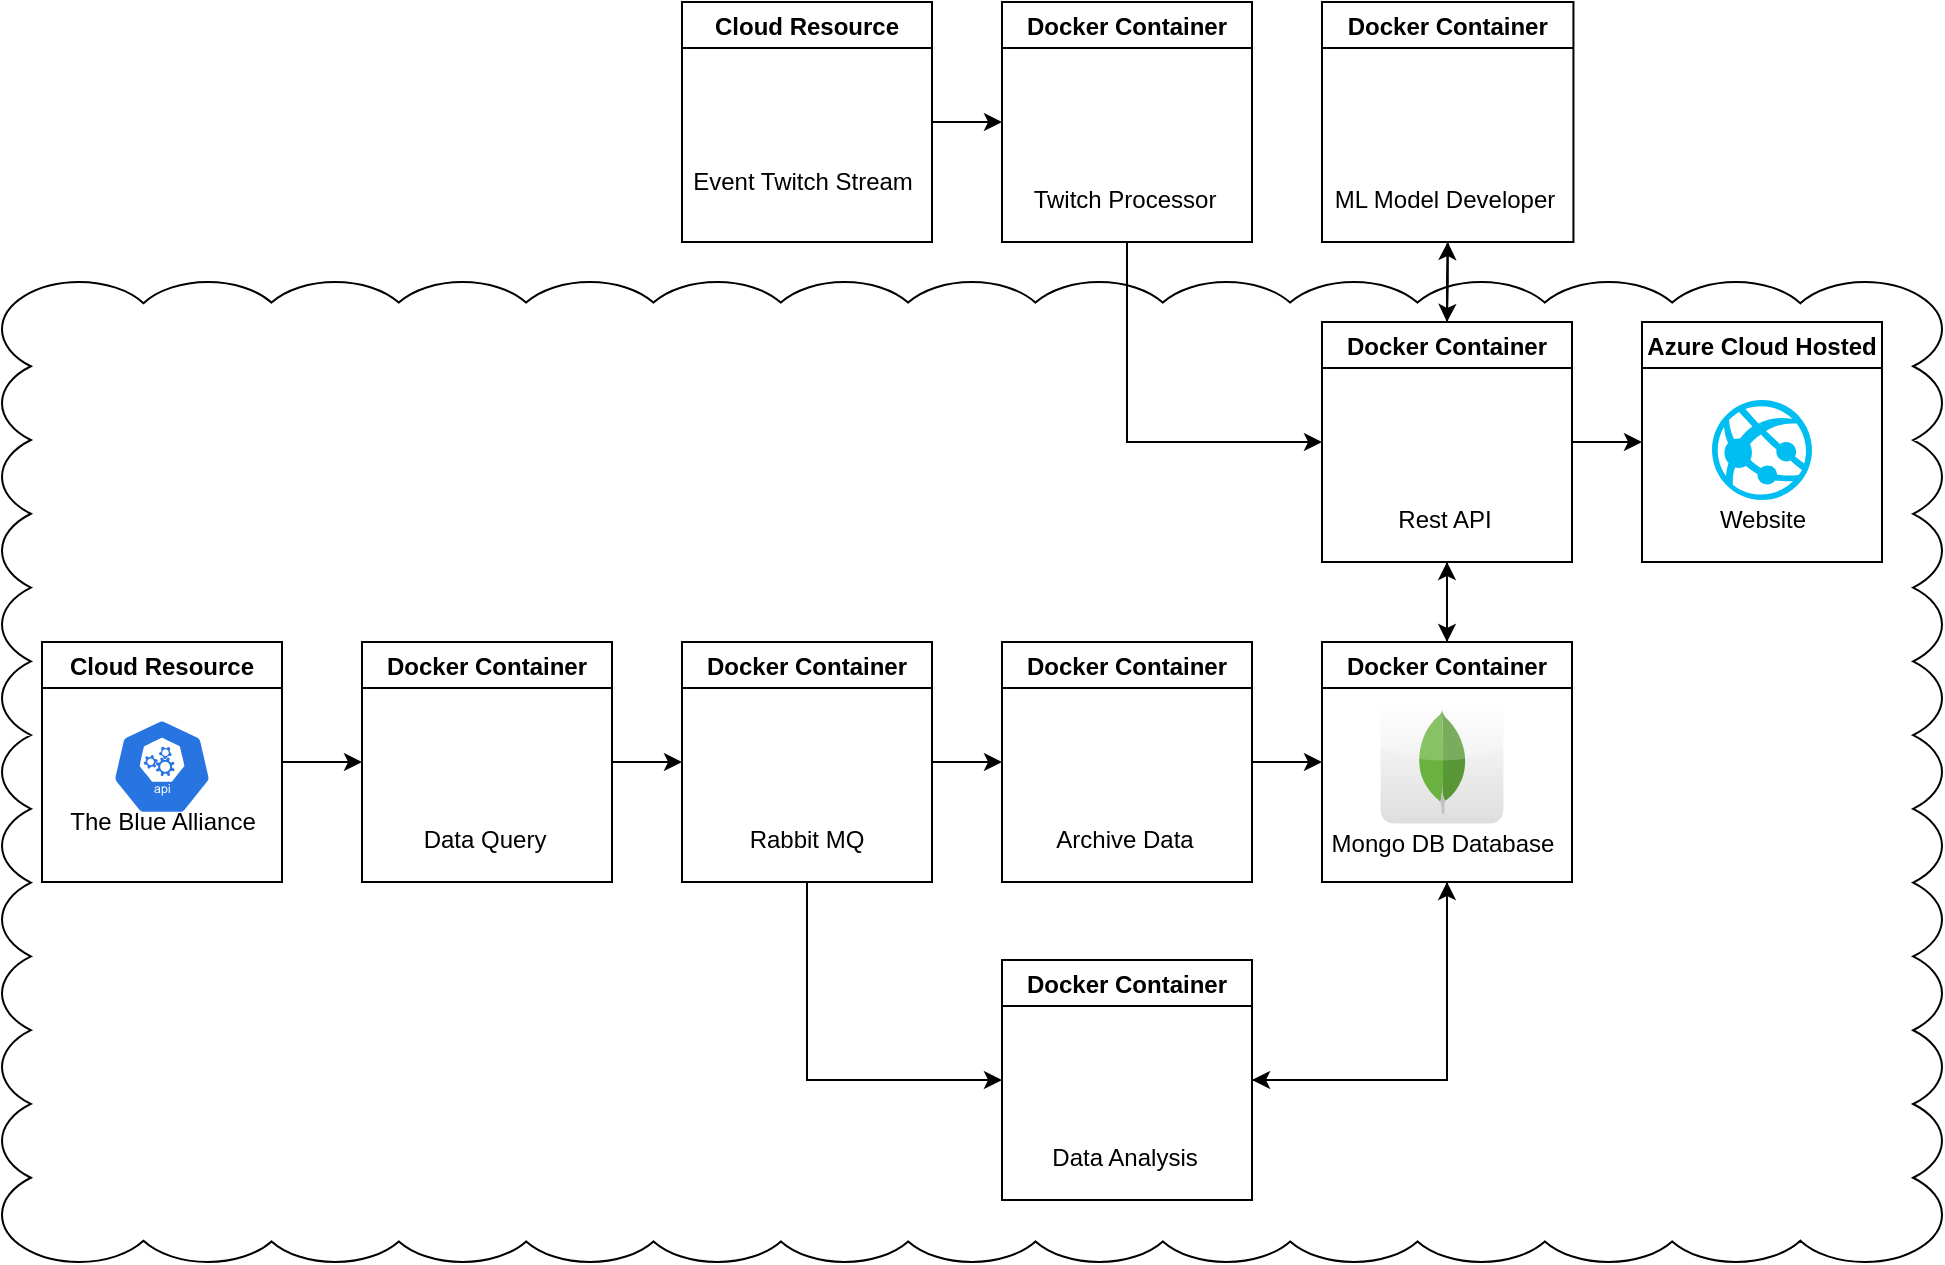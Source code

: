 <mxfile version="14.9.5" type="github">
  <diagram id="bDdVB1eaiR_ZqqoIsjUk" name="Page-1">
    <mxGraphModel dx="2272" dy="1886" grid="1" gridSize="10" guides="1" tooltips="1" connect="1" arrows="1" fold="1" page="1" pageScale="1" pageWidth="850" pageHeight="1100" math="0" shadow="0">
      <root>
        <mxCell id="0" />
        <mxCell id="1" parent="0" />
        <mxCell id="raD5OZzdUMJLwGXmDk0q-99" value="" style="whiteSpace=wrap;html=1;shape=mxgraph.basic.cloud_rect;fillColor=none;" vertex="1" parent="1">
          <mxGeometry x="-220" y="-60" width="970" height="490" as="geometry" />
        </mxCell>
        <mxCell id="5ogIcHQlX6eghOzfGTZl-7" value="" style="group" parent="1" vertex="1" connectable="0">
          <mxGeometry x="440" y="120" width="130" height="120" as="geometry" />
        </mxCell>
        <mxCell id="5ogIcHQlX6eghOzfGTZl-2" value="Docker Container" style="swimlane;" parent="5ogIcHQlX6eghOzfGTZl-7" vertex="1">
          <mxGeometry width="125" height="120" as="geometry">
            <mxRectangle width="130" height="23" as="alternateBounds" />
          </mxGeometry>
        </mxCell>
        <mxCell id="5ogIcHQlX6eghOzfGTZl-3" value="" style="dashed=0;outlineConnect=0;html=1;align=center;labelPosition=center;verticalLabelPosition=bottom;verticalAlign=top;shape=mxgraph.webicons.mongodb;gradientColor=#DFDEDE" parent="5ogIcHQlX6eghOzfGTZl-2" vertex="1">
          <mxGeometry x="29.28" y="29.28" width="61.44" height="61.44" as="geometry" />
        </mxCell>
        <mxCell id="5ogIcHQlX6eghOzfGTZl-4" value="Mongo DB Database" style="text;html=1;align=center;verticalAlign=middle;resizable=0;points=[];autosize=1;strokeColor=none;" parent="5ogIcHQlX6eghOzfGTZl-2" vertex="1">
          <mxGeometry x="-5" y="90.72" width="130" height="20" as="geometry" />
        </mxCell>
        <mxCell id="5ogIcHQlX6eghOzfGTZl-9" value="" style="group" parent="1" vertex="1" connectable="0">
          <mxGeometry x="440" y="-40" width="130" height="120" as="geometry" />
        </mxCell>
        <mxCell id="5ogIcHQlX6eghOzfGTZl-10" value="Docker Container" style="swimlane;" parent="5ogIcHQlX6eghOzfGTZl-9" vertex="1">
          <mxGeometry width="125" height="120" as="geometry">
            <mxRectangle width="130" height="23" as="alternateBounds" />
          </mxGeometry>
        </mxCell>
        <mxCell id="5ogIcHQlX6eghOzfGTZl-12" value="Rest API" style="text;html=1;align=center;verticalAlign=middle;resizable=0;points=[];autosize=1;strokeColor=none;" parent="5ogIcHQlX6eghOzfGTZl-10" vertex="1">
          <mxGeometry x="30.72" y="89" width="60" height="20" as="geometry" />
        </mxCell>
        <mxCell id="5ogIcHQlX6eghOzfGTZl-13" value="" style="shape=image;html=1;verticalAlign=top;verticalLabelPosition=bottom;labelBackgroundColor=#ffffff;imageAspect=0;aspect=fixed;image=https://cdn4.iconfinder.com/data/icons/logos-and-brands/512/267_Python_logo-128.png" parent="5ogIcHQlX6eghOzfGTZl-10" vertex="1">
          <mxGeometry x="32.72" y="31" width="58" height="58" as="geometry" />
        </mxCell>
        <mxCell id="5ogIcHQlX6eghOzfGTZl-18" value="" style="group" parent="1" vertex="1" connectable="0">
          <mxGeometry x="120" y="120" width="130" height="120" as="geometry" />
        </mxCell>
        <mxCell id="5ogIcHQlX6eghOzfGTZl-19" value="Docker Container" style="swimlane;" parent="5ogIcHQlX6eghOzfGTZl-18" vertex="1">
          <mxGeometry width="125" height="120" as="geometry">
            <mxRectangle width="130" height="23" as="alternateBounds" />
          </mxGeometry>
        </mxCell>
        <mxCell id="5ogIcHQlX6eghOzfGTZl-20" value="Rabbit MQ" style="text;html=1;align=center;verticalAlign=middle;resizable=0;points=[];autosize=1;strokeColor=none;" parent="5ogIcHQlX6eghOzfGTZl-19" vertex="1">
          <mxGeometry x="27.32" y="88.68" width="70" height="20" as="geometry" />
        </mxCell>
        <mxCell id="5ogIcHQlX6eghOzfGTZl-22" value="" style="shape=image;html=1;verticalAlign=top;verticalLabelPosition=bottom;labelBackgroundColor=#ffffff;imageAspect=0;aspect=fixed;image=https://cdn0.iconfinder.com/data/icons/Easter_Icon_Set/128/rabbit.png" parent="5ogIcHQlX6eghOzfGTZl-19" vertex="1">
          <mxGeometry x="34.64" y="34.64" width="55.36" height="55.36" as="geometry" />
        </mxCell>
        <mxCell id="raD5OZzdUMJLwGXmDk0q-16" style="edgeStyle=orthogonalEdgeStyle;rounded=0;orthogonalLoop=1;jettySize=auto;html=1;exitX=1;exitY=0.5;exitDx=0;exitDy=0;entryX=0;entryY=0.5;entryDx=0;entryDy=0;" edge="1" parent="1" source="raD5OZzdUMJLwGXmDk0q-5" target="raD5OZzdUMJLwGXmDk0q-11">
          <mxGeometry relative="1" as="geometry" />
        </mxCell>
        <mxCell id="raD5OZzdUMJLwGXmDk0q-5" value="Cloud Resource" style="swimlane;" vertex="1" parent="1">
          <mxGeometry x="-200" y="120" width="120" height="120" as="geometry" />
        </mxCell>
        <mxCell id="raD5OZzdUMJLwGXmDk0q-6" value="" style="html=1;dashed=0;whitespace=wrap;fillColor=#2875E2;strokeColor=#ffffff;points=[[0.005,0.63,0],[0.1,0.2,0],[0.9,0.2,0],[0.5,0,0],[0.995,0.63,0],[0.72,0.99,0],[0.5,1,0],[0.28,0.99,0]];shape=mxgraph.kubernetes.icon;prIcon=api" vertex="1" parent="raD5OZzdUMJLwGXmDk0q-5">
          <mxGeometry x="35" y="38.32" width="50" height="48" as="geometry" />
        </mxCell>
        <mxCell id="raD5OZzdUMJLwGXmDk0q-7" value="The Blue Alliance" style="text;html=1;align=center;verticalAlign=middle;resizable=0;points=[];autosize=1;strokeColor=none;" vertex="1" parent="raD5OZzdUMJLwGXmDk0q-5">
          <mxGeometry x="5" y="80" width="110" height="20" as="geometry" />
        </mxCell>
        <mxCell id="raD5OZzdUMJLwGXmDk0q-10" value="" style="group" vertex="1" connectable="0" parent="1">
          <mxGeometry x="-40" y="120" width="130" height="120" as="geometry" />
        </mxCell>
        <mxCell id="raD5OZzdUMJLwGXmDk0q-11" value="Docker Container" style="swimlane;" vertex="1" parent="raD5OZzdUMJLwGXmDk0q-10">
          <mxGeometry width="125" height="120" as="geometry">
            <mxRectangle width="130" height="23" as="alternateBounds" />
          </mxGeometry>
        </mxCell>
        <mxCell id="raD5OZzdUMJLwGXmDk0q-12" value="Data Query" style="text;html=1;align=center;verticalAlign=middle;resizable=0;points=[];autosize=1;strokeColor=none;" vertex="1" parent="raD5OZzdUMJLwGXmDk0q-11">
          <mxGeometry x="20.72" y="89" width="80" height="20" as="geometry" />
        </mxCell>
        <mxCell id="raD5OZzdUMJLwGXmDk0q-13" value="" style="shape=image;html=1;verticalAlign=top;verticalLabelPosition=bottom;labelBackgroundColor=#ffffff;imageAspect=0;aspect=fixed;image=https://cdn4.iconfinder.com/data/icons/logos-and-brands/512/267_Python_logo-128.png" vertex="1" parent="raD5OZzdUMJLwGXmDk0q-11">
          <mxGeometry x="32.72" y="31" width="58" height="58" as="geometry" />
        </mxCell>
        <mxCell id="raD5OZzdUMJLwGXmDk0q-21" value="" style="group" vertex="1" connectable="0" parent="1">
          <mxGeometry x="280" y="120" width="130" height="120" as="geometry" />
        </mxCell>
        <mxCell id="raD5OZzdUMJLwGXmDk0q-22" value="Docker Container" style="swimlane;" vertex="1" parent="raD5OZzdUMJLwGXmDk0q-21">
          <mxGeometry width="125" height="120" as="geometry">
            <mxRectangle width="130" height="23" as="alternateBounds" />
          </mxGeometry>
        </mxCell>
        <mxCell id="raD5OZzdUMJLwGXmDk0q-23" value="Archive Data" style="text;html=1;align=center;verticalAlign=middle;resizable=0;points=[];autosize=1;strokeColor=none;" vertex="1" parent="raD5OZzdUMJLwGXmDk0q-22">
          <mxGeometry x="20.72" y="89" width="80" height="20" as="geometry" />
        </mxCell>
        <mxCell id="raD5OZzdUMJLwGXmDk0q-24" value="" style="shape=image;html=1;verticalAlign=top;verticalLabelPosition=bottom;labelBackgroundColor=#ffffff;imageAspect=0;aspect=fixed;image=https://cdn4.iconfinder.com/data/icons/logos-and-brands/512/267_Python_logo-128.png" vertex="1" parent="raD5OZzdUMJLwGXmDk0q-22">
          <mxGeometry x="32.72" y="31" width="58" height="58" as="geometry" />
        </mxCell>
        <mxCell id="raD5OZzdUMJLwGXmDk0q-95" style="edgeStyle=orthogonalEdgeStyle;rounded=0;orthogonalLoop=1;jettySize=auto;html=1;exitX=1;exitY=0.5;exitDx=0;exitDy=0;entryX=0.5;entryY=1;entryDx=0;entryDy=0;" edge="1" parent="1" source="raD5OZzdUMJLwGXmDk0q-32" target="5ogIcHQlX6eghOzfGTZl-2">
          <mxGeometry relative="1" as="geometry" />
        </mxCell>
        <mxCell id="raD5OZzdUMJLwGXmDk0q-32" value="Docker Container" style="swimlane;" vertex="1" parent="1">
          <mxGeometry x="280" y="279" width="125" height="120" as="geometry">
            <mxRectangle width="130" height="23" as="alternateBounds" />
          </mxGeometry>
        </mxCell>
        <mxCell id="raD5OZzdUMJLwGXmDk0q-33" value="Data Analysis" style="text;html=1;align=center;verticalAlign=middle;resizable=0;points=[];autosize=1;strokeColor=none;" vertex="1" parent="raD5OZzdUMJLwGXmDk0q-32">
          <mxGeometry x="15.72" y="89" width="90" height="20" as="geometry" />
        </mxCell>
        <mxCell id="raD5OZzdUMJLwGXmDk0q-34" value="" style="shape=image;html=1;verticalAlign=top;verticalLabelPosition=bottom;labelBackgroundColor=#ffffff;imageAspect=0;aspect=fixed;image=https://cdn4.iconfinder.com/data/icons/logos-and-brands/512/267_Python_logo-128.png" vertex="1" parent="raD5OZzdUMJLwGXmDk0q-32">
          <mxGeometry x="32.72" y="31" width="58" height="58" as="geometry" />
        </mxCell>
        <mxCell id="raD5OZzdUMJLwGXmDk0q-53" value="Azure Cloud Hosted" style="swimlane;" vertex="1" parent="1">
          <mxGeometry x="600" y="-40" width="120" height="120" as="geometry" />
        </mxCell>
        <mxCell id="raD5OZzdUMJLwGXmDk0q-55" value="" style="verticalLabelPosition=bottom;html=1;verticalAlign=top;align=center;strokeColor=none;fillColor=#00BEF2;shape=mxgraph.azure.azure_website;pointerEvents=1;" vertex="1" parent="raD5OZzdUMJLwGXmDk0q-53">
          <mxGeometry x="35" y="39" width="50" height="50" as="geometry" />
        </mxCell>
        <mxCell id="raD5OZzdUMJLwGXmDk0q-56" value="Website" style="text;html=1;align=center;verticalAlign=middle;resizable=0;points=[];autosize=1;strokeColor=none;" vertex="1" parent="raD5OZzdUMJLwGXmDk0q-53">
          <mxGeometry x="30" y="89" width="60" height="20" as="geometry" />
        </mxCell>
        <mxCell id="raD5OZzdUMJLwGXmDk0q-54" style="edgeStyle=orthogonalEdgeStyle;rounded=0;orthogonalLoop=1;jettySize=auto;html=1;exitX=1;exitY=0.5;exitDx=0;exitDy=0;entryX=0;entryY=0.5;entryDx=0;entryDy=0;" edge="1" parent="1" source="5ogIcHQlX6eghOzfGTZl-10" target="raD5OZzdUMJLwGXmDk0q-53">
          <mxGeometry relative="1" as="geometry" />
        </mxCell>
        <mxCell id="raD5OZzdUMJLwGXmDk0q-64" style="edgeStyle=orthogonalEdgeStyle;rounded=0;orthogonalLoop=1;jettySize=auto;html=1;exitX=1;exitY=0.5;exitDx=0;exitDy=0;entryX=0;entryY=0.5;entryDx=0;entryDy=0;" edge="1" parent="1" source="raD5OZzdUMJLwGXmDk0q-58" target="raD5OZzdUMJLwGXmDk0q-61">
          <mxGeometry relative="1" as="geometry" />
        </mxCell>
        <mxCell id="raD5OZzdUMJLwGXmDk0q-58" value="Cloud Resource" style="swimlane;" vertex="1" parent="1">
          <mxGeometry x="120" y="-200" width="125" height="120" as="geometry" />
        </mxCell>
        <mxCell id="raD5OZzdUMJLwGXmDk0q-60" value="Event Twitch Stream" style="text;html=1;align=center;verticalAlign=middle;resizable=0;points=[];autosize=1;strokeColor=none;" vertex="1" parent="raD5OZzdUMJLwGXmDk0q-58">
          <mxGeometry x="-5" y="80" width="130" height="20" as="geometry" />
        </mxCell>
        <mxCell id="raD5OZzdUMJLwGXmDk0q-57" value="" style="shape=image;html=1;verticalAlign=top;verticalLabelPosition=bottom;labelBackgroundColor=#ffffff;imageAspect=0;aspect=fixed;image=https://cdn4.iconfinder.com/data/icons/logos-and-brands/512/343_Twitch_logo-128.png" vertex="1" parent="raD5OZzdUMJLwGXmDk0q-58">
          <mxGeometry x="36" y="32" width="48" height="48" as="geometry" />
        </mxCell>
        <mxCell id="raD5OZzdUMJLwGXmDk0q-93" style="edgeStyle=orthogonalEdgeStyle;rounded=0;orthogonalLoop=1;jettySize=auto;html=1;exitX=0.5;exitY=1;exitDx=0;exitDy=0;entryX=0;entryY=0.5;entryDx=0;entryDy=0;" edge="1" parent="1" source="raD5OZzdUMJLwGXmDk0q-61" target="5ogIcHQlX6eghOzfGTZl-10">
          <mxGeometry relative="1" as="geometry" />
        </mxCell>
        <mxCell id="raD5OZzdUMJLwGXmDk0q-61" value="Docker Container" style="swimlane;" vertex="1" parent="1">
          <mxGeometry x="280" y="-200" width="125" height="120" as="geometry">
            <mxRectangle width="130" height="23" as="alternateBounds" />
          </mxGeometry>
        </mxCell>
        <mxCell id="raD5OZzdUMJLwGXmDk0q-62" value="Twitch Processor" style="text;html=1;align=center;verticalAlign=middle;resizable=0;points=[];autosize=1;strokeColor=none;" vertex="1" parent="raD5OZzdUMJLwGXmDk0q-61">
          <mxGeometry x="5.72" y="89" width="110" height="20" as="geometry" />
        </mxCell>
        <mxCell id="raD5OZzdUMJLwGXmDk0q-63" value="" style="shape=image;html=1;verticalAlign=top;verticalLabelPosition=bottom;labelBackgroundColor=#ffffff;imageAspect=0;aspect=fixed;image=https://cdn4.iconfinder.com/data/icons/logos-and-brands/512/267_Python_logo-128.png" vertex="1" parent="raD5OZzdUMJLwGXmDk0q-61">
          <mxGeometry x="32.72" y="31" width="58" height="58" as="geometry" />
        </mxCell>
        <mxCell id="raD5OZzdUMJLwGXmDk0q-81" value="" style="group" vertex="1" connectable="0" parent="1">
          <mxGeometry x="440" y="-200" width="130" height="120" as="geometry" />
        </mxCell>
        <mxCell id="raD5OZzdUMJLwGXmDk0q-82" value="Docker Container" style="swimlane;" vertex="1" parent="raD5OZzdUMJLwGXmDk0q-81">
          <mxGeometry width="125.72" height="120" as="geometry">
            <mxRectangle width="130" height="23" as="alternateBounds" />
          </mxGeometry>
        </mxCell>
        <mxCell id="raD5OZzdUMJLwGXmDk0q-83" value="ML Model Developer" style="text;html=1;align=center;verticalAlign=middle;resizable=0;points=[];autosize=1;strokeColor=none;" vertex="1" parent="raD5OZzdUMJLwGXmDk0q-82">
          <mxGeometry x="-4.28" y="89" width="130" height="20" as="geometry" />
        </mxCell>
        <mxCell id="raD5OZzdUMJLwGXmDk0q-84" value="" style="shape=image;html=1;verticalAlign=top;verticalLabelPosition=bottom;labelBackgroundColor=#ffffff;imageAspect=0;aspect=fixed;image=https://cdn4.iconfinder.com/data/icons/logos-and-brands/512/267_Python_logo-128.png" vertex="1" parent="raD5OZzdUMJLwGXmDk0q-82">
          <mxGeometry x="32.72" y="31" width="58" height="58" as="geometry" />
        </mxCell>
        <mxCell id="raD5OZzdUMJLwGXmDk0q-85" style="edgeStyle=orthogonalEdgeStyle;rounded=0;orthogonalLoop=1;jettySize=auto;html=1;exitX=0.5;exitY=1;exitDx=0;exitDy=0;entryX=0.5;entryY=0;entryDx=0;entryDy=0;" edge="1" parent="1" source="raD5OZzdUMJLwGXmDk0q-82" target="5ogIcHQlX6eghOzfGTZl-10">
          <mxGeometry relative="1" as="geometry" />
        </mxCell>
        <mxCell id="raD5OZzdUMJLwGXmDk0q-86" style="edgeStyle=orthogonalEdgeStyle;rounded=0;orthogonalLoop=1;jettySize=auto;html=1;exitX=0.5;exitY=0;exitDx=0;exitDy=0;entryX=0.5;entryY=1;entryDx=0;entryDy=0;" edge="1" parent="1" source="5ogIcHQlX6eghOzfGTZl-10" target="raD5OZzdUMJLwGXmDk0q-82">
          <mxGeometry relative="1" as="geometry" />
        </mxCell>
        <mxCell id="raD5OZzdUMJLwGXmDk0q-87" style="edgeStyle=orthogonalEdgeStyle;rounded=0;orthogonalLoop=1;jettySize=auto;html=1;exitX=0.5;exitY=1;exitDx=0;exitDy=0;" edge="1" parent="1" source="5ogIcHQlX6eghOzfGTZl-10" target="5ogIcHQlX6eghOzfGTZl-2">
          <mxGeometry relative="1" as="geometry" />
        </mxCell>
        <mxCell id="raD5OZzdUMJLwGXmDk0q-88" style="edgeStyle=orthogonalEdgeStyle;rounded=0;orthogonalLoop=1;jettySize=auto;html=1;exitX=0.5;exitY=0;exitDx=0;exitDy=0;entryX=0.5;entryY=1;entryDx=0;entryDy=0;" edge="1" parent="1" source="5ogIcHQlX6eghOzfGTZl-2" target="5ogIcHQlX6eghOzfGTZl-10">
          <mxGeometry relative="1" as="geometry" />
        </mxCell>
        <mxCell id="raD5OZzdUMJLwGXmDk0q-90" style="edgeStyle=orthogonalEdgeStyle;rounded=0;orthogonalLoop=1;jettySize=auto;html=1;exitX=1;exitY=0.5;exitDx=0;exitDy=0;entryX=0;entryY=0.5;entryDx=0;entryDy=0;" edge="1" parent="1" source="raD5OZzdUMJLwGXmDk0q-22" target="5ogIcHQlX6eghOzfGTZl-2">
          <mxGeometry relative="1" as="geometry" />
        </mxCell>
        <mxCell id="raD5OZzdUMJLwGXmDk0q-92" style="edgeStyle=orthogonalEdgeStyle;rounded=0;orthogonalLoop=1;jettySize=auto;html=1;exitX=1;exitY=0.5;exitDx=0;exitDy=0;entryX=0;entryY=0.5;entryDx=0;entryDy=0;" edge="1" parent="1" source="5ogIcHQlX6eghOzfGTZl-19" target="raD5OZzdUMJLwGXmDk0q-22">
          <mxGeometry relative="1" as="geometry" />
        </mxCell>
        <mxCell id="raD5OZzdUMJLwGXmDk0q-94" style="edgeStyle=orthogonalEdgeStyle;rounded=0;orthogonalLoop=1;jettySize=auto;html=1;exitX=0.5;exitY=1;exitDx=0;exitDy=0;entryX=0;entryY=0.5;entryDx=0;entryDy=0;" edge="1" parent="1" source="5ogIcHQlX6eghOzfGTZl-19" target="raD5OZzdUMJLwGXmDk0q-32">
          <mxGeometry relative="1" as="geometry" />
        </mxCell>
        <mxCell id="raD5OZzdUMJLwGXmDk0q-96" style="edgeStyle=orthogonalEdgeStyle;rounded=0;orthogonalLoop=1;jettySize=auto;html=1;exitX=0.5;exitY=1;exitDx=0;exitDy=0;entryX=1;entryY=0.5;entryDx=0;entryDy=0;" edge="1" parent="1" source="5ogIcHQlX6eghOzfGTZl-2" target="raD5OZzdUMJLwGXmDk0q-32">
          <mxGeometry relative="1" as="geometry" />
        </mxCell>
        <mxCell id="raD5OZzdUMJLwGXmDk0q-98" style="edgeStyle=orthogonalEdgeStyle;rounded=0;orthogonalLoop=1;jettySize=auto;html=1;exitX=1;exitY=0.5;exitDx=0;exitDy=0;entryX=0;entryY=0.5;entryDx=0;entryDy=0;" edge="1" parent="1" source="raD5OZzdUMJLwGXmDk0q-11" target="5ogIcHQlX6eghOzfGTZl-19">
          <mxGeometry relative="1" as="geometry" />
        </mxCell>
      </root>
    </mxGraphModel>
  </diagram>
</mxfile>
